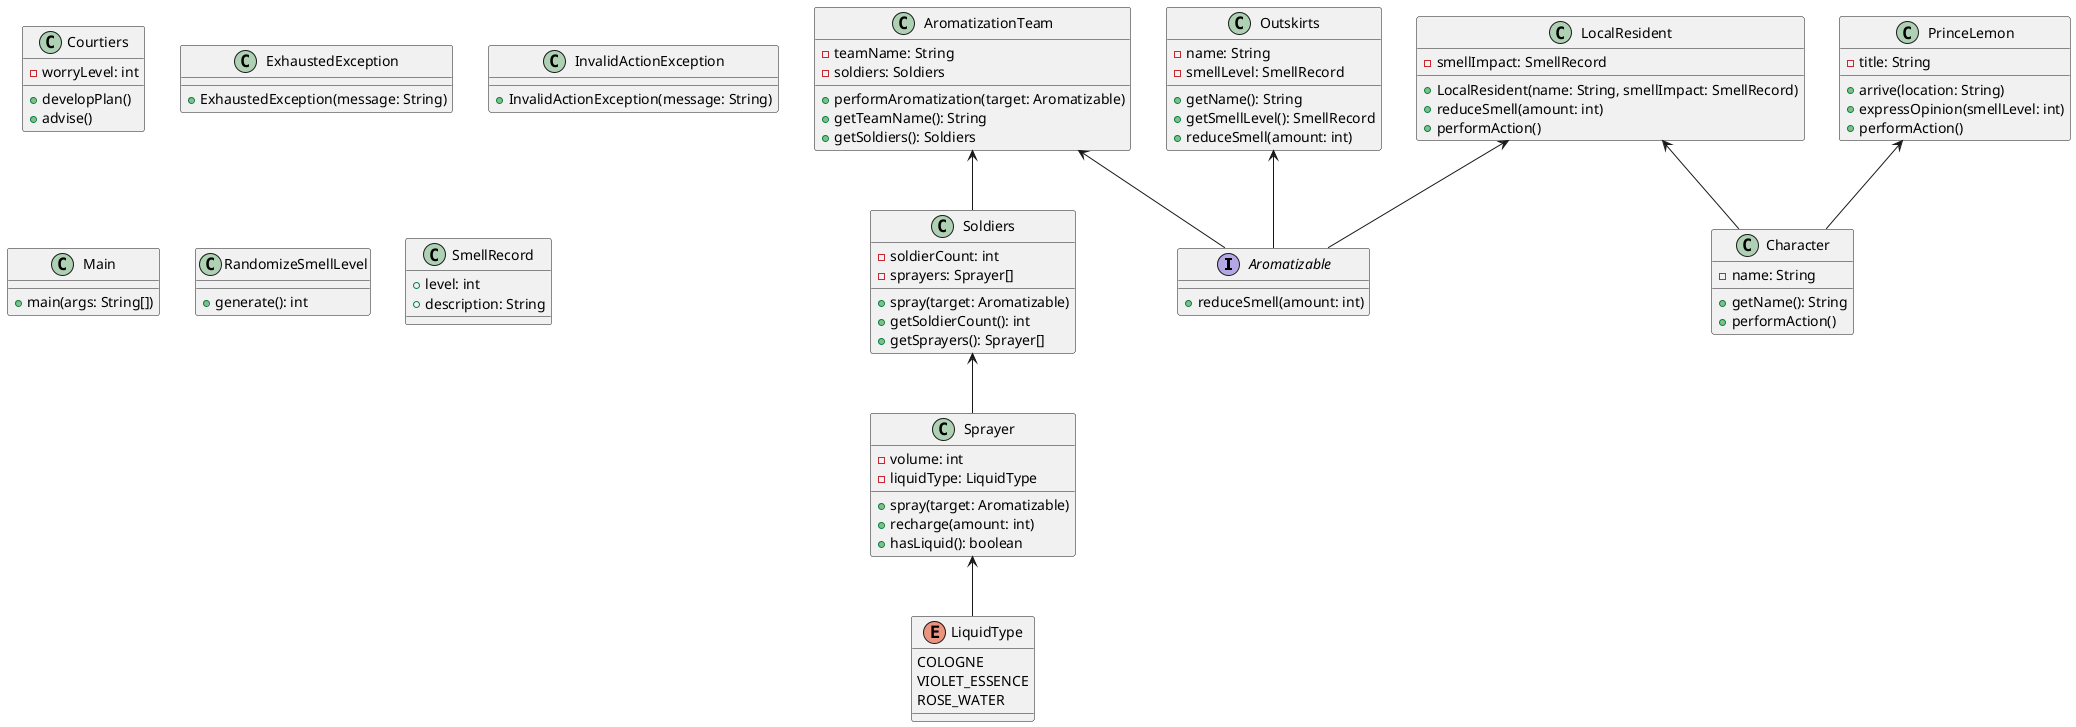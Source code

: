 @startuml

interface Aromatizable {
    + reduceSmell(amount: int)
}

class AromatizationTeam {
    - teamName: String
    - soldiers: Soldiers
    + performAromatization(target: Aromatizable)
    + getTeamName(): String
    + getSoldiers(): Soldiers
}

class Character {
    - name: String
    + getName(): String
    + performAction()
}

class Courtiers {
    - worryLevel: int
    + developPlan()
    + advise()
}

class ExhaustedException {
    + ExhaustedException(message: String)
}

class InvalidActionException {
    + InvalidActionException(message: String)
}

enum LiquidType {
    COLOGNE
    VIOLET_ESSENCE
    ROSE_WATER
}

class LocalResident {
    - smellImpact: SmellRecord
    + LocalResident(name: String, smellImpact: SmellRecord)
    + reduceSmell(amount: int)
    + performAction()
}

class Main {
    + main(args: String[])
}

class Outskirts {
    - name: String
    - smellLevel: SmellRecord
    + getName(): String
    + getSmellLevel(): SmellRecord
    + reduceSmell(amount: int)
}

class PrinceLemon {
    - title: String
    + arrive(location: String)
    + expressOpinion(smellLevel: int)
    + performAction()
}

class RandomizeSmellLevel {
    + generate(): int
}

class SmellRecord {
    + level: int
    + description: String
}

class Soldiers {
    - soldierCount: int
    - sprayers: Sprayer[]
    + spray(target: Aromatizable)
    + getSoldierCount(): int
    + getSprayers(): Sprayer[]
}

class Sprayer {
    - volume: int
    - liquidType: LiquidType
    + spray(target: Aromatizable)
    + recharge(amount: int)
    + hasLiquid(): boolean
}


AromatizationTeam <-- Soldiers
AromatizationTeam <-- Aromatizable
LocalResident <-- Character
LocalResident <-- Aromatizable
PrinceLemon <-- Character
Soldiers <-- Sprayer
Sprayer <-- LiquidType
Outskirts <-- Aromatizable


@enduml
